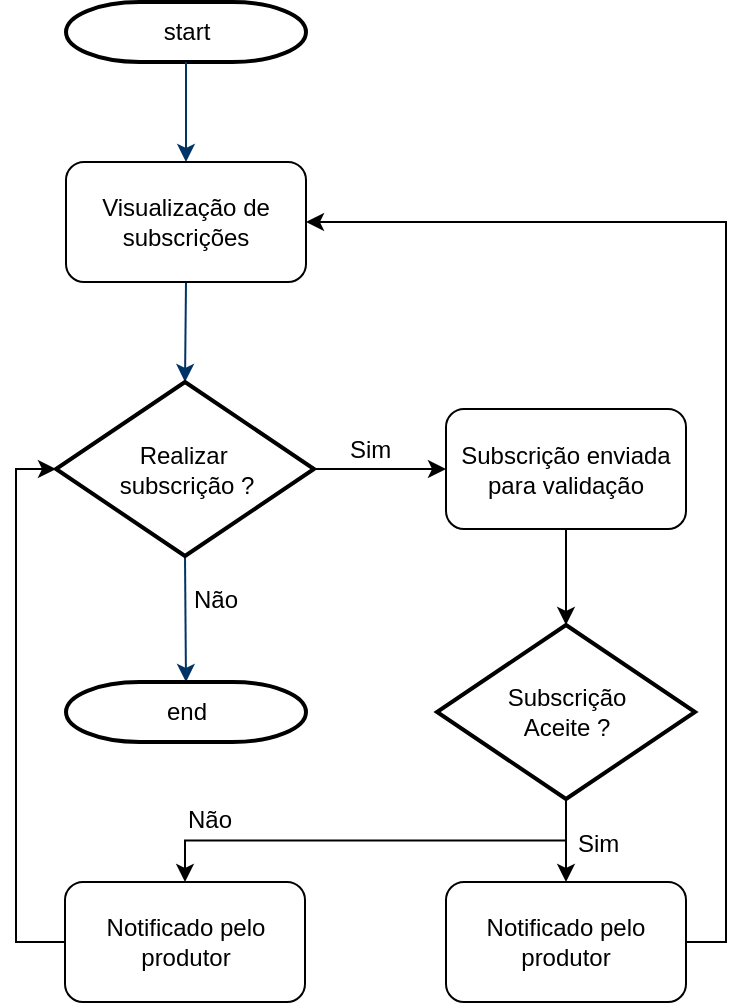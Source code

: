 <mxfile version="24.8.0">
  <diagram name="Página-1" id="LHn5iljaYR8R-6iUy0xP">
    <mxGraphModel dx="1050" dy="565" grid="1" gridSize="10" guides="1" tooltips="1" connect="1" arrows="1" fold="1" page="1" pageScale="1" pageWidth="827" pageHeight="1169" math="0" shadow="0">
      <root>
        <mxCell id="0" />
        <mxCell id="1" parent="0" />
        <mxCell id="9kWCVdmh-uN18Re_7AxD-1" value="start" style="shape=mxgraph.flowchart.terminator;strokeWidth=2;gradientColor=none;gradientDirection=north;fontStyle=0;html=1;" vertex="1" parent="1">
          <mxGeometry x="260" y="60" width="120" height="30" as="geometry" />
        </mxCell>
        <mxCell id="9kWCVdmh-uN18Re_7AxD-2" style="fontStyle=1;strokeColor=#003366;strokeWidth=1;html=1;entryX=0.5;entryY=0;entryDx=0;entryDy=0;" edge="1" parent="1" source="9kWCVdmh-uN18Re_7AxD-1" target="9kWCVdmh-uN18Re_7AxD-7">
          <mxGeometry relative="1" as="geometry">
            <mxPoint x="320" y="130" as="targetPoint" />
          </mxGeometry>
        </mxCell>
        <mxCell id="9kWCVdmh-uN18Re_7AxD-3" style="fontStyle=1;strokeColor=#003366;strokeWidth=1;html=1;exitX=0.5;exitY=1;exitDx=0;exitDy=0;entryX=0.5;entryY=0;entryDx=0;entryDy=0;entryPerimeter=0;" edge="1" parent="1" source="9kWCVdmh-uN18Re_7AxD-7" target="9kWCVdmh-uN18Re_7AxD-8">
          <mxGeometry relative="1" as="geometry">
            <mxPoint x="320" y="210" as="sourcePoint" />
            <mxPoint x="320" y="250" as="targetPoint" />
          </mxGeometry>
        </mxCell>
        <mxCell id="9kWCVdmh-uN18Re_7AxD-4" style="entryX=0.5;entryY=0;fontStyle=1;strokeColor=#003366;strokeWidth=1;html=1;exitX=0.5;exitY=1;exitDx=0;exitDy=0;exitPerimeter=0;entryDx=0;entryDy=0;entryPerimeter=0;" edge="1" parent="1" source="9kWCVdmh-uN18Re_7AxD-8" target="9kWCVdmh-uN18Re_7AxD-6">
          <mxGeometry relative="1" as="geometry">
            <mxPoint x="320" y="360" as="sourcePoint" />
            <mxPoint x="319.5" y="384" as="targetPoint" />
          </mxGeometry>
        </mxCell>
        <mxCell id="9kWCVdmh-uN18Re_7AxD-5" value="Não" style="text;fontStyle=0;html=1;strokeColor=none;gradientColor=none;fillColor=none;strokeWidth=2;" vertex="1" parent="1">
          <mxGeometry x="322" y="345" width="40" height="26" as="geometry" />
        </mxCell>
        <mxCell id="9kWCVdmh-uN18Re_7AxD-6" value="end" style="shape=mxgraph.flowchart.terminator;strokeWidth=2;gradientColor=none;gradientDirection=north;fontStyle=0;html=1;" vertex="1" parent="1">
          <mxGeometry x="260" y="400" width="120" height="30" as="geometry" />
        </mxCell>
        <mxCell id="9kWCVdmh-uN18Re_7AxD-7" value="Visualização de subscrições" style="rounded=1;whiteSpace=wrap;html=1;" vertex="1" parent="1">
          <mxGeometry x="260" y="140" width="120" height="60" as="geometry" />
        </mxCell>
        <mxCell id="9kWCVdmh-uN18Re_7AxD-8" value="Realizar&amp;nbsp;&lt;div&gt;subscrição ?&lt;/div&gt;" style="shape=mxgraph.flowchart.decision;strokeWidth=2;gradientColor=none;gradientDirection=north;fontStyle=0;html=1;" vertex="1" parent="1">
          <mxGeometry x="255" y="250" width="129" height="87" as="geometry" />
        </mxCell>
        <mxCell id="9kWCVdmh-uN18Re_7AxD-12" style="edgeStyle=orthogonalEdgeStyle;rounded=0;orthogonalLoop=1;jettySize=auto;html=1;exitX=1;exitY=0.5;exitDx=0;exitDy=0;exitPerimeter=0;entryX=0;entryY=0.5;entryDx=0;entryDy=0;" edge="1" parent="1" source="9kWCVdmh-uN18Re_7AxD-8" target="9kWCVdmh-uN18Re_7AxD-36">
          <mxGeometry relative="1" as="geometry">
            <mxPoint x="446" y="293.5" as="targetPoint" />
          </mxGeometry>
        </mxCell>
        <mxCell id="9kWCVdmh-uN18Re_7AxD-13" value="Sim" style="text;fontStyle=0;html=1;strokeColor=none;gradientColor=none;fillColor=none;strokeWidth=2;" vertex="1" parent="1">
          <mxGeometry x="399.5" y="270" width="40" height="26" as="geometry" />
        </mxCell>
        <mxCell id="9kWCVdmh-uN18Re_7AxD-36" value="Subscrição enviada para validação" style="rounded=1;whiteSpace=wrap;html=1;" vertex="1" parent="1">
          <mxGeometry x="450" y="263.5" width="120" height="60" as="geometry" />
        </mxCell>
        <mxCell id="9kWCVdmh-uN18Re_7AxD-41" style="edgeStyle=orthogonalEdgeStyle;rounded=0;orthogonalLoop=1;jettySize=auto;html=1;entryX=0.5;entryY=0;entryDx=0;entryDy=0;" edge="1" parent="1" source="9kWCVdmh-uN18Re_7AxD-37" target="9kWCVdmh-uN18Re_7AxD-40">
          <mxGeometry relative="1" as="geometry" />
        </mxCell>
        <mxCell id="9kWCVdmh-uN18Re_7AxD-42" style="edgeStyle=orthogonalEdgeStyle;rounded=0;orthogonalLoop=1;jettySize=auto;html=1;exitX=0.5;exitY=1;exitDx=0;exitDy=0;exitPerimeter=0;entryX=0.5;entryY=0;entryDx=0;entryDy=0;" edge="1" parent="1" source="9kWCVdmh-uN18Re_7AxD-37" target="9kWCVdmh-uN18Re_7AxD-38">
          <mxGeometry relative="1" as="geometry" />
        </mxCell>
        <mxCell id="9kWCVdmh-uN18Re_7AxD-37" value="Subscrição&lt;div&gt;Aceite ?&lt;/div&gt;" style="shape=mxgraph.flowchart.decision;strokeWidth=2;gradientColor=none;gradientDirection=north;fontStyle=0;html=1;" vertex="1" parent="1">
          <mxGeometry x="445.5" y="371.5" width="129" height="87" as="geometry" />
        </mxCell>
        <mxCell id="9kWCVdmh-uN18Re_7AxD-38" value="Notificado pelo produtor" style="rounded=1;whiteSpace=wrap;html=1;" vertex="1" parent="1">
          <mxGeometry x="259.5" y="500" width="120" height="60" as="geometry" />
        </mxCell>
        <mxCell id="9kWCVdmh-uN18Re_7AxD-39" style="edgeStyle=orthogonalEdgeStyle;rounded=0;orthogonalLoop=1;jettySize=auto;html=1;entryX=0.5;entryY=0;entryDx=0;entryDy=0;entryPerimeter=0;" edge="1" parent="1" source="9kWCVdmh-uN18Re_7AxD-36" target="9kWCVdmh-uN18Re_7AxD-37">
          <mxGeometry relative="1" as="geometry" />
        </mxCell>
        <mxCell id="9kWCVdmh-uN18Re_7AxD-45" style="edgeStyle=orthogonalEdgeStyle;rounded=0;orthogonalLoop=1;jettySize=auto;html=1;entryX=1;entryY=0.5;entryDx=0;entryDy=0;" edge="1" parent="1" source="9kWCVdmh-uN18Re_7AxD-40" target="9kWCVdmh-uN18Re_7AxD-7">
          <mxGeometry relative="1" as="geometry">
            <Array as="points">
              <mxPoint x="590" y="530" />
              <mxPoint x="590" y="170" />
            </Array>
          </mxGeometry>
        </mxCell>
        <mxCell id="9kWCVdmh-uN18Re_7AxD-40" value="Notificado pelo produtor" style="rounded=1;whiteSpace=wrap;html=1;" vertex="1" parent="1">
          <mxGeometry x="450" y="500" width="120" height="60" as="geometry" />
        </mxCell>
        <mxCell id="9kWCVdmh-uN18Re_7AxD-43" value="Sim" style="text;fontStyle=0;html=1;strokeColor=none;gradientColor=none;fillColor=none;strokeWidth=2;" vertex="1" parent="1">
          <mxGeometry x="514" y="467" width="40" height="26" as="geometry" />
        </mxCell>
        <mxCell id="9kWCVdmh-uN18Re_7AxD-44" value="Não" style="text;fontStyle=0;html=1;strokeColor=none;gradientColor=none;fillColor=none;strokeWidth=2;" vertex="1" parent="1">
          <mxGeometry x="319" y="455" width="40" height="26" as="geometry" />
        </mxCell>
        <mxCell id="9kWCVdmh-uN18Re_7AxD-46" style="edgeStyle=orthogonalEdgeStyle;rounded=0;orthogonalLoop=1;jettySize=auto;html=1;exitX=0;exitY=0.5;exitDx=0;exitDy=0;entryX=0;entryY=0.5;entryDx=0;entryDy=0;entryPerimeter=0;" edge="1" parent="1" source="9kWCVdmh-uN18Re_7AxD-38" target="9kWCVdmh-uN18Re_7AxD-8">
          <mxGeometry relative="1" as="geometry" />
        </mxCell>
      </root>
    </mxGraphModel>
  </diagram>
</mxfile>
